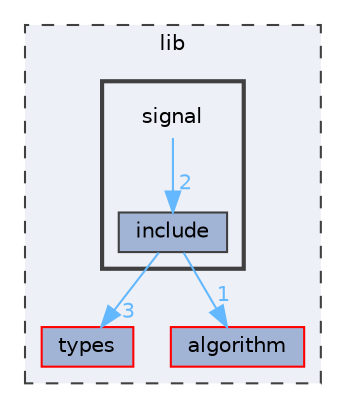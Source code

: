 digraph "lib/signal"
{
 // LATEX_PDF_SIZE
  bgcolor="transparent";
  edge [fontname=Helvetica,fontsize=10,labelfontname=Helvetica,labelfontsize=10];
  node [fontname=Helvetica,fontsize=10,shape=box,height=0.2,width=0.4];
  compound=true
  subgraph clusterdir_97aefd0d527b934f1d99a682da8fe6a9 {
    graph [ bgcolor="#edf0f7", pencolor="grey25", label="lib", fontname=Helvetica,fontsize=10 style="filled,dashed", URL="dir_97aefd0d527b934f1d99a682da8fe6a9.html",tooltip=""]
  dir_560694f03ee5bf1136d79e4f1ca1ca37 [label="types", fillcolor="#a2b4d6", color="red", style="filled", URL="dir_560694f03ee5bf1136d79e4f1ca1ca37.html",tooltip=""];
  dir_f5dd86dbd9583e7b6fc3983d3949da68 [label="algorithm", fillcolor="#a2b4d6", color="red", style="filled", URL="dir_f5dd86dbd9583e7b6fc3983d3949da68.html",tooltip=""];
  subgraph clusterdir_85595cb542db97c92303133db6d9ba0a {
    graph [ bgcolor="#edf0f7", pencolor="grey25", label="", fontname=Helvetica,fontsize=10 style="filled,bold", URL="dir_85595cb542db97c92303133db6d9ba0a.html",tooltip=""]
    dir_85595cb542db97c92303133db6d9ba0a [shape=plaintext, label="signal"];
  dir_ce9793416a06fc10dc2fdb3e3d7ba24b [label="include", fillcolor="#a2b4d6", color="grey25", style="filled", URL="dir_ce9793416a06fc10dc2fdb3e3d7ba24b.html",tooltip=""];
  }
  }
  dir_85595cb542db97c92303133db6d9ba0a->dir_ce9793416a06fc10dc2fdb3e3d7ba24b [headlabel="2", labeldistance=1.5 headhref="dir_000009_000006.html" color="steelblue1" fontcolor="steelblue1"];
  dir_ce9793416a06fc10dc2fdb3e3d7ba24b->dir_560694f03ee5bf1136d79e4f1ca1ca37 [headlabel="3", labeldistance=1.5 headhref="dir_000006_000012.html" color="steelblue1" fontcolor="steelblue1"];
  dir_ce9793416a06fc10dc2fdb3e3d7ba24b->dir_f5dd86dbd9583e7b6fc3983d3949da68 [headlabel="1", labeldistance=1.5 headhref="dir_000006_000000.html" color="steelblue1" fontcolor="steelblue1"];
}
